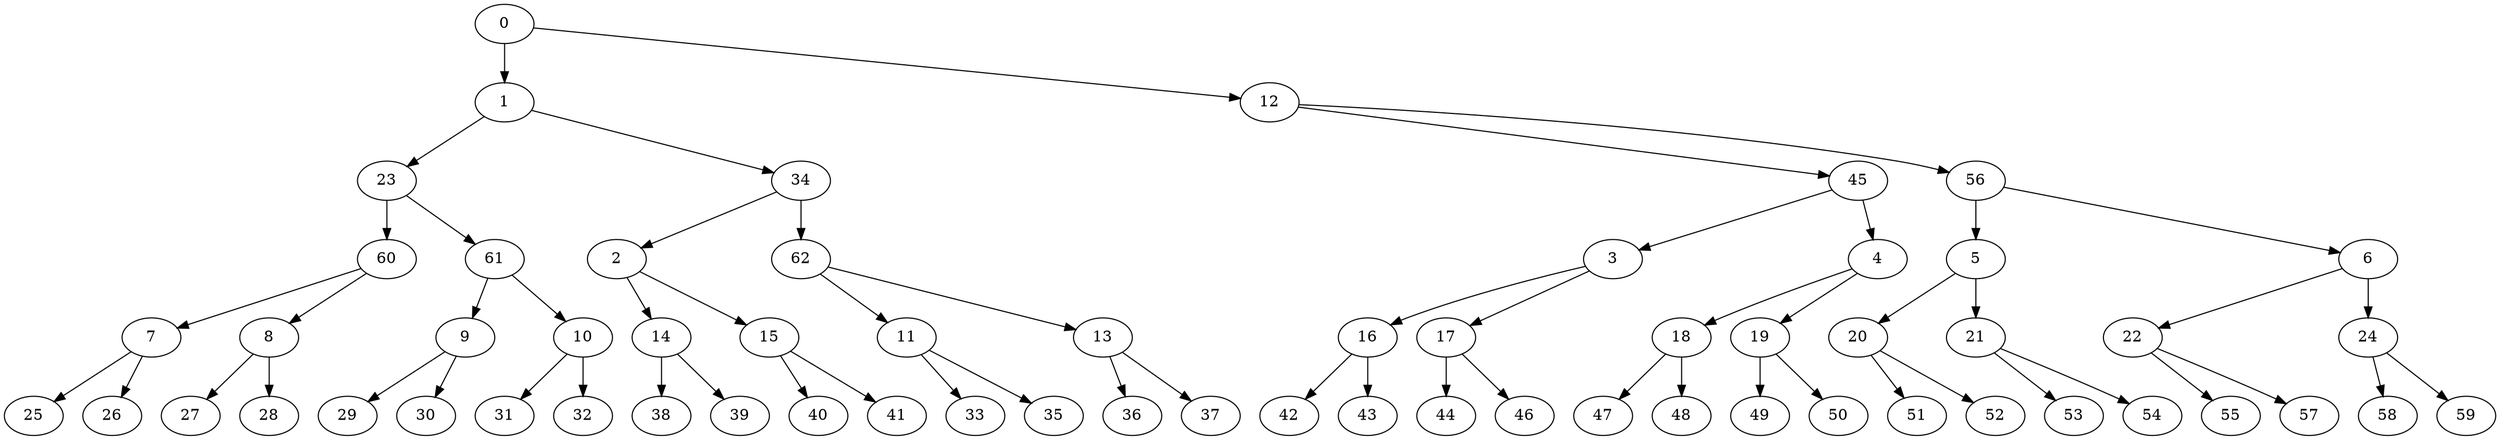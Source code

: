 digraph g {
0;
1;
2;
3;
4;
5;
6;
7;
8;
9;
10;
11;
12;
13;
14;
15;
16;
17;
18;
19;
20;
21;
22;
23;
24;
25;
26;
27;
28;
29;
30;
31;
32;
33;
34;
35;
36;
37;
38;
39;
40;
41;
42;
43;
44;
45;
46;
47;
48;
49;
50;
51;
52;
53;
54;
55;
56;
57;
58;
59;
60;
61;
62;
0 -> 1 [weight=1];
0 -> 12 [weight=0];
1 -> 23 [weight=0];
1 -> 34 [weight=0];
2 -> 14 [weight=0];
2 -> 15 [weight=0];
3 -> 16 [weight=0];
3 -> 17 [weight=0];
4 -> 18 [weight=0];
4 -> 19 [weight=0];
5 -> 20 [weight=0];
5 -> 21 [weight=1];
6 -> 22 [weight=0];
6 -> 24 [weight=1];
7 -> 25 [weight=0];
7 -> 26 [weight=0];
8 -> 27 [weight=0];
8 -> 28 [weight=1];
9 -> 29 [weight=0];
9 -> 30 [weight=0];
10 -> 31 [weight=0];
10 -> 32 [weight=0];
11 -> 33 [weight=0];
11 -> 35 [weight=0];
12 -> 45 [weight=0];
12 -> 56 [weight=0];
13 -> 36 [weight=0];
13 -> 37 [weight=0];
14 -> 38 [weight=1];
14 -> 39 [weight=0];
15 -> 40 [weight=0];
15 -> 41 [weight=0];
16 -> 42 [weight=0];
16 -> 43 [weight=1];
17 -> 44 [weight=0];
17 -> 46 [weight=0];
18 -> 47 [weight=0];
18 -> 48 [weight=1];
19 -> 49 [weight=0];
19 -> 50 [weight=0];
20 -> 51 [weight=0];
20 -> 52 [weight=0];
21 -> 53 [weight=0];
21 -> 54 [weight=0];
22 -> 55 [weight=0];
22 -> 57 [weight=0];
23 -> 60 [weight=1];
23 -> 61 [weight=0];
24 -> 58 [weight=0];
24 -> 59 [weight=0];
34 -> 62 [weight=1];
34 -> 2 [weight=0];
45 -> 3 [weight=0];
45 -> 4 [weight=0];
56 -> 5 [weight=1];
56 -> 6 [weight=0];
60 -> 7 [weight=0];
60 -> 8 [weight=0];
61 -> 9 [weight=0];
61 -> 10 [weight=0];
62 -> 11 [weight=0];
62 -> 13 [weight=0];
}
